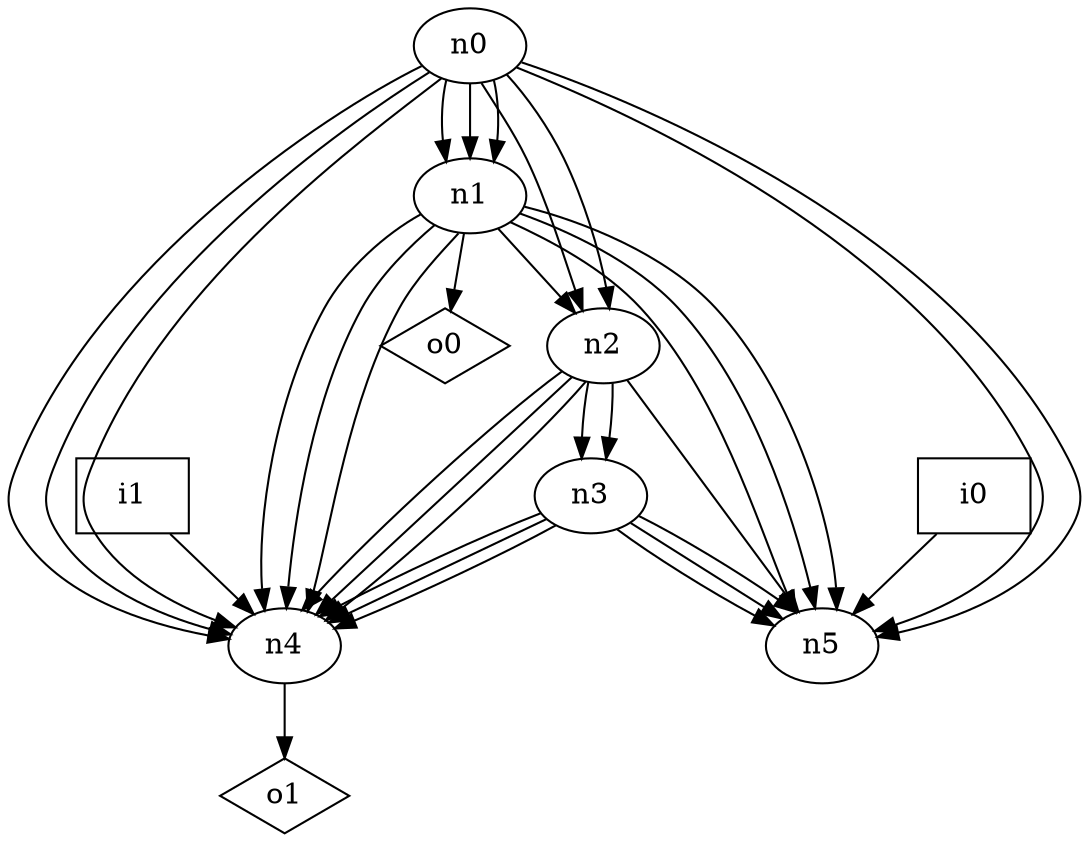 digraph G {
n0 [label="n0"];
n1 [label="n1"];
n2 [label="n2"];
n3 [label="n3"];
n4 [label="n4"];
n5 [label="n5"];
n6 [label="i0",shape="box"];
n7 [label="i1",shape="box"];
n8 [label="o0",shape="diamond"];
n9 [label="o1",shape="diamond"];
n0 -> n1
n0 -> n1
n0 -> n1
n0 -> n2
n0 -> n2
n0 -> n4
n0 -> n4
n0 -> n4
n0 -> n5
n0 -> n5
n1 -> n2
n1 -> n4
n1 -> n4
n1 -> n4
n1 -> n5
n1 -> n5
n1 -> n5
n1 -> n8
n2 -> n3
n2 -> n3
n2 -> n4
n2 -> n4
n2 -> n4
n2 -> n5
n3 -> n4
n3 -> n4
n3 -> n4
n3 -> n5
n3 -> n5
n3 -> n5
n4 -> n9
n6 -> n5
n7 -> n4
}